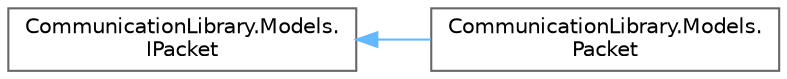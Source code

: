 digraph "Йерархия на класовете Графичен вид"
{
 // LATEX_PDF_SIZE
  bgcolor="transparent";
  edge [fontname=Helvetica,fontsize=10,labelfontname=Helvetica,labelfontsize=10];
  node [fontname=Helvetica,fontsize=10,shape=box,height=0.2,width=0.4];
  rankdir="LR";
  Node0 [label="CommunicationLibrary.Models.\lIPacket",height=0.2,width=0.4,color="grey40", fillcolor="white", style="filled",URL="$interface_communication_library_1_1_models_1_1_i_packet.html",tooltip="Defines properties and methods that a communication packet should have."];
  Node0 -> Node1 [dir="back",color="steelblue1",style="solid"];
  Node1 [label="CommunicationLibrary.Models.\lPacket",height=0.2,width=0.4,color="grey40", fillcolor="white", style="filled",URL="$class_communication_library_1_1_models_1_1_packet.html",tooltip=" "];
}
